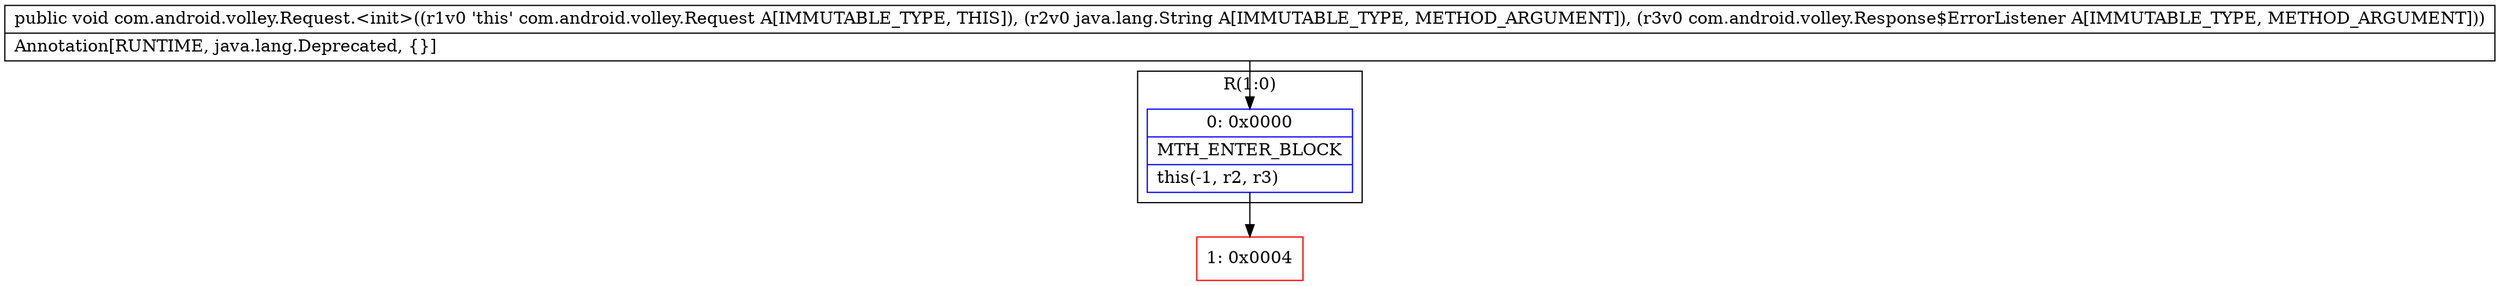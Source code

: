 digraph "CFG forcom.android.volley.Request.\<init\>(Ljava\/lang\/String;Lcom\/android\/volley\/Response$ErrorListener;)V" {
subgraph cluster_Region_867187480 {
label = "R(1:0)";
node [shape=record,color=blue];
Node_0 [shape=record,label="{0\:\ 0x0000|MTH_ENTER_BLOCK\l|this(\-1, r2, r3)\l}"];
}
Node_1 [shape=record,color=red,label="{1\:\ 0x0004}"];
MethodNode[shape=record,label="{public void com.android.volley.Request.\<init\>((r1v0 'this' com.android.volley.Request A[IMMUTABLE_TYPE, THIS]), (r2v0 java.lang.String A[IMMUTABLE_TYPE, METHOD_ARGUMENT]), (r3v0 com.android.volley.Response$ErrorListener A[IMMUTABLE_TYPE, METHOD_ARGUMENT]))  | Annotation[RUNTIME, java.lang.Deprecated, \{\}]\l}"];
MethodNode -> Node_0;
Node_0 -> Node_1;
}

